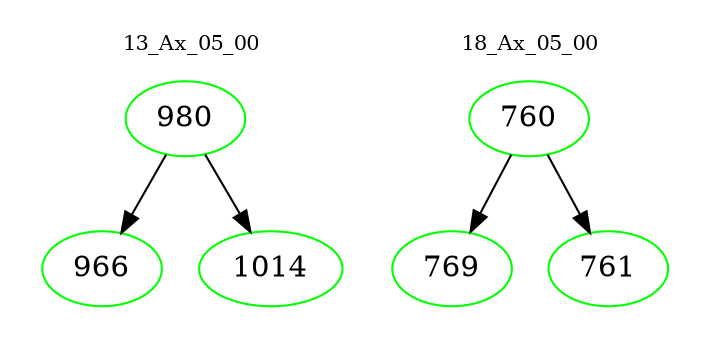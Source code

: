 digraph{
subgraph cluster_0 {
color = white
label = "13_Ax_05_00";
fontsize=10;
T0_980 [label="980", color="green"]
T0_980 -> T0_966 [color="black"]
T0_966 [label="966", color="green"]
T0_980 -> T0_1014 [color="black"]
T0_1014 [label="1014", color="green"]
}
subgraph cluster_1 {
color = white
label = "18_Ax_05_00";
fontsize=10;
T1_760 [label="760", color="green"]
T1_760 -> T1_769 [color="black"]
T1_769 [label="769", color="green"]
T1_760 -> T1_761 [color="black"]
T1_761 [label="761", color="green"]
}
}
